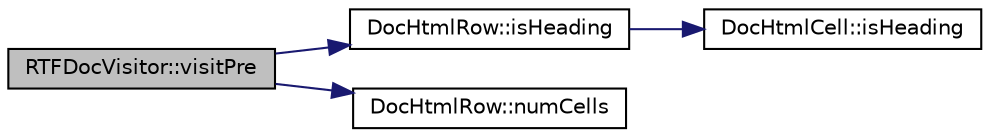 digraph "RTFDocVisitor::visitPre"
{
 // LATEX_PDF_SIZE
  edge [fontname="Helvetica",fontsize="10",labelfontname="Helvetica",labelfontsize="10"];
  node [fontname="Helvetica",fontsize="10",shape=record];
  rankdir="LR";
  Node1 [label="RTFDocVisitor::visitPre",height=0.2,width=0.4,color="black", fillcolor="grey75", style="filled", fontcolor="black",tooltip=" "];
  Node1 -> Node2 [color="midnightblue",fontsize="10",style="solid",fontname="Helvetica"];
  Node2 [label="DocHtmlRow::isHeading",height=0.2,width=0.4,color="black", fillcolor="white", style="filled",URL="$classDocHtmlRow.html#ac231c8ffe50ea474d33cacd7c3d14b77",tooltip=" "];
  Node2 -> Node3 [color="midnightblue",fontsize="10",style="solid",fontname="Helvetica"];
  Node3 [label="DocHtmlCell::isHeading",height=0.2,width=0.4,color="black", fillcolor="white", style="filled",URL="$classDocHtmlCell.html#ace62c55c933434c4f451847fede71851",tooltip=" "];
  Node1 -> Node4 [color="midnightblue",fontsize="10",style="solid",fontname="Helvetica"];
  Node4 [label="DocHtmlRow::numCells",height=0.2,width=0.4,color="black", fillcolor="white", style="filled",URL="$classDocHtmlRow.html#ac8411351d60c38dd457f0d118b1a3ab3",tooltip=" "];
}
